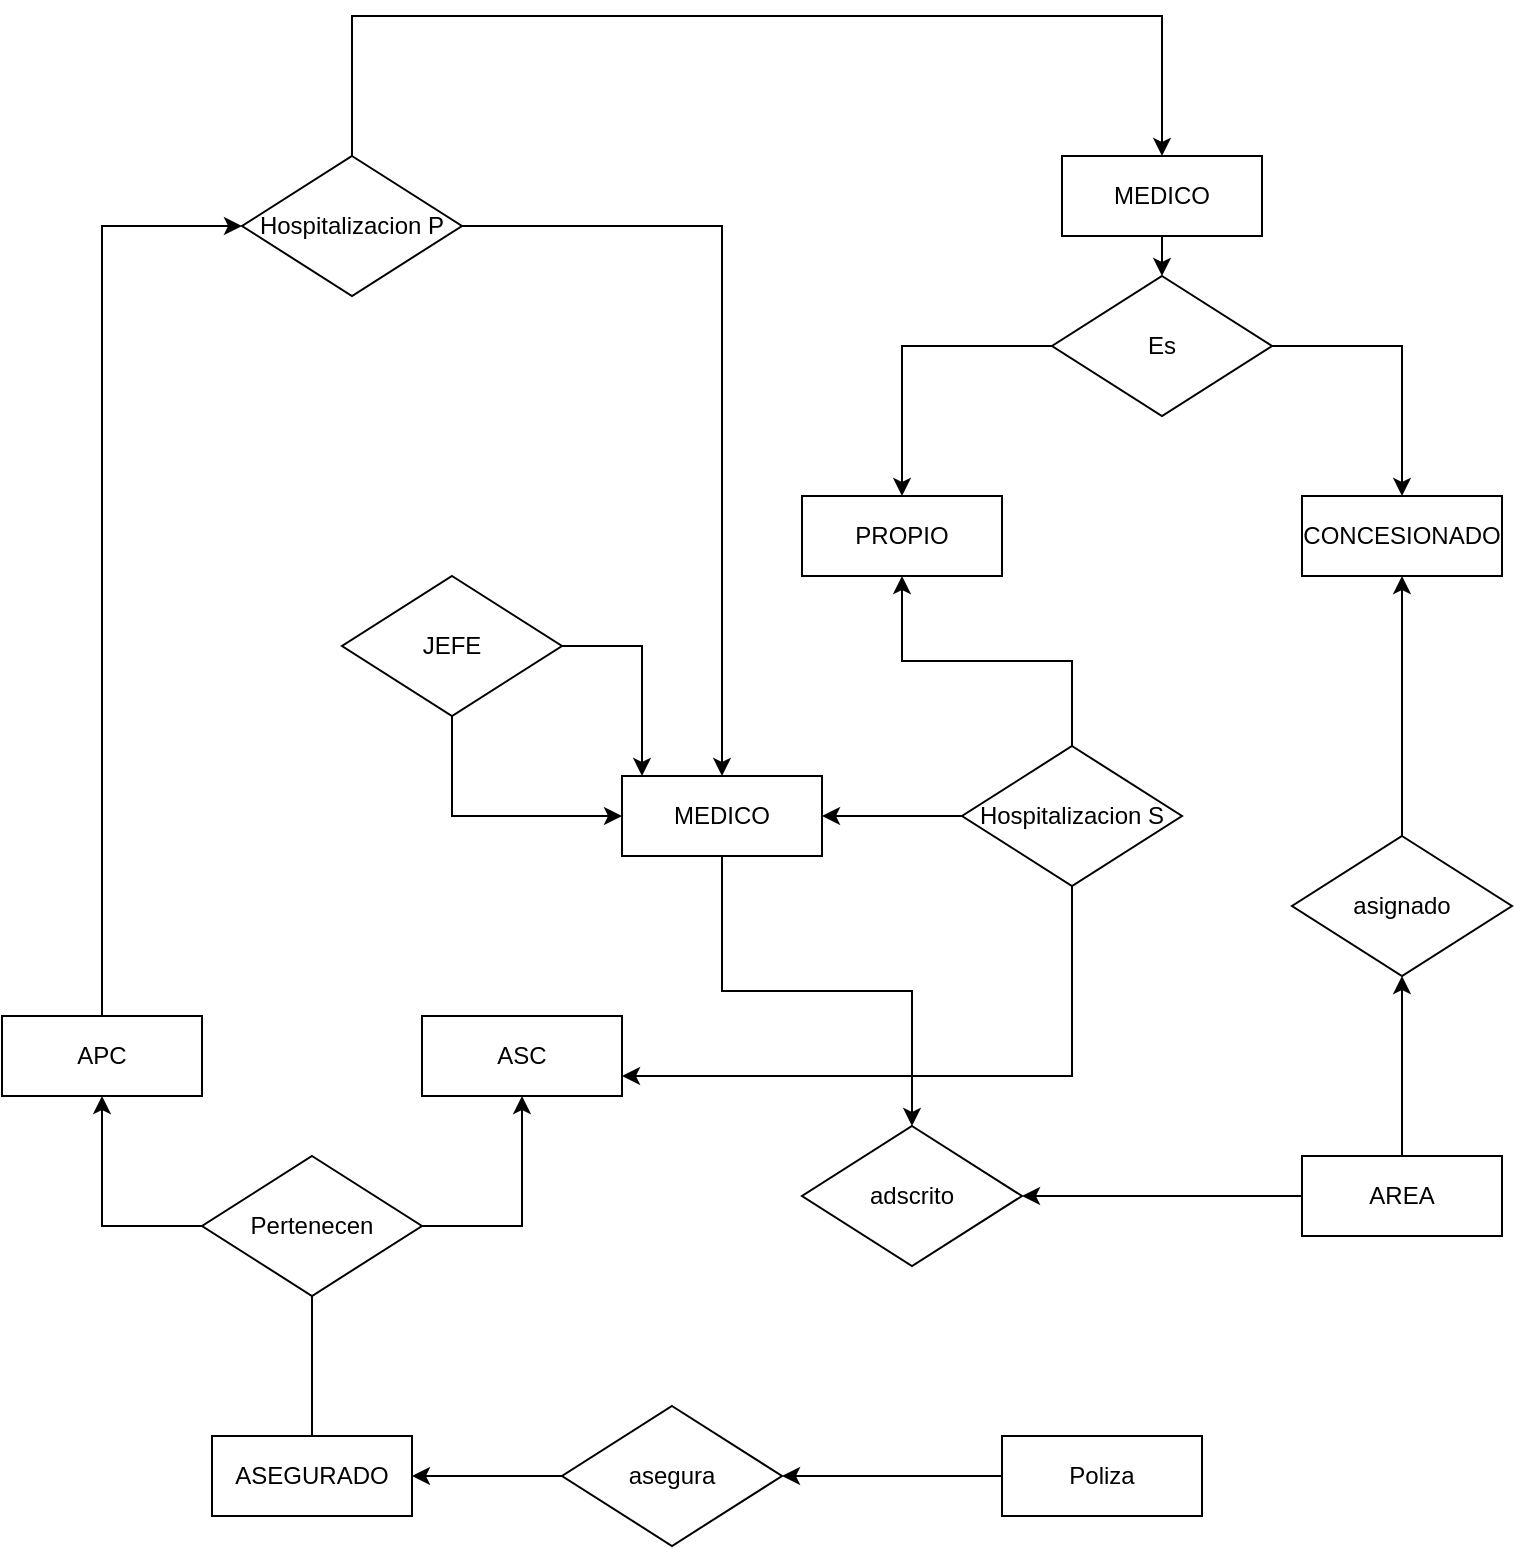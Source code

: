 <mxfile version="21.1.7" type="github">
  <diagram name="Página-1" id="NV6BH5sB5BCvQYJYY9mn">
    <mxGraphModel dx="1922" dy="834" grid="1" gridSize="10" guides="1" tooltips="1" connect="1" arrows="1" fold="1" page="1" pageScale="1" pageWidth="827" pageHeight="1169" math="0" shadow="0">
      <root>
        <mxCell id="0" />
        <mxCell id="1" parent="0" />
        <mxCell id="xkJ9vEOYdQlnlvjynkOk-22" style="edgeStyle=orthogonalEdgeStyle;rounded=0;orthogonalLoop=1;jettySize=auto;html=1;entryX=0.5;entryY=0;entryDx=0;entryDy=0;" parent="1" edge="1">
          <mxGeometry relative="1" as="geometry">
            <mxPoint x="200" y="680" as="sourcePoint" />
          </mxGeometry>
        </mxCell>
        <mxCell id="XIX-rQw25_QY8EkjfiNF-36" style="edgeStyle=orthogonalEdgeStyle;rounded=0;orthogonalLoop=1;jettySize=auto;html=1;entryX=1;entryY=0.5;entryDx=0;entryDy=0;" edge="1" parent="1" source="XIX-rQw25_QY8EkjfiNF-1" target="XIX-rQw25_QY8EkjfiNF-2">
          <mxGeometry relative="1" as="geometry">
            <mxPoint x="530" y="820" as="targetPoint" />
          </mxGeometry>
        </mxCell>
        <mxCell id="XIX-rQw25_QY8EkjfiNF-1" value="Poliza" style="rounded=0;whiteSpace=wrap;html=1;" vertex="1" parent="1">
          <mxGeometry x="600" y="800" width="100" height="40" as="geometry" />
        </mxCell>
        <mxCell id="XIX-rQw25_QY8EkjfiNF-37" style="edgeStyle=orthogonalEdgeStyle;rounded=0;orthogonalLoop=1;jettySize=auto;html=1;entryX=1;entryY=0.5;entryDx=0;entryDy=0;" edge="1" parent="1" source="XIX-rQw25_QY8EkjfiNF-2" target="XIX-rQw25_QY8EkjfiNF-3">
          <mxGeometry relative="1" as="geometry" />
        </mxCell>
        <mxCell id="XIX-rQw25_QY8EkjfiNF-2" value="asegura" style="rhombus;whiteSpace=wrap;html=1;" vertex="1" parent="1">
          <mxGeometry x="380" y="785" width="110" height="70" as="geometry" />
        </mxCell>
        <mxCell id="XIX-rQw25_QY8EkjfiNF-3" value="ASEGURADO" style="rounded=0;whiteSpace=wrap;html=1;" vertex="1" parent="1">
          <mxGeometry x="205" y="800" width="100" height="40" as="geometry" />
        </mxCell>
        <mxCell id="XIX-rQw25_QY8EkjfiNF-9" style="edgeStyle=orthogonalEdgeStyle;rounded=0;orthogonalLoop=1;jettySize=auto;html=1;exitX=1;exitY=0.5;exitDx=0;exitDy=0;entryX=0.5;entryY=1;entryDx=0;entryDy=0;" edge="1" parent="1" source="XIX-rQw25_QY8EkjfiNF-4" target="XIX-rQw25_QY8EkjfiNF-7">
          <mxGeometry relative="1" as="geometry" />
        </mxCell>
        <mxCell id="XIX-rQw25_QY8EkjfiNF-10" style="edgeStyle=orthogonalEdgeStyle;rounded=0;orthogonalLoop=1;jettySize=auto;html=1;exitX=0;exitY=0.5;exitDx=0;exitDy=0;entryX=0.5;entryY=1;entryDx=0;entryDy=0;" edge="1" parent="1" source="XIX-rQw25_QY8EkjfiNF-4" target="XIX-rQw25_QY8EkjfiNF-8">
          <mxGeometry relative="1" as="geometry" />
        </mxCell>
        <mxCell id="XIX-rQw25_QY8EkjfiNF-4" value="Pertenecen" style="rhombus;whiteSpace=wrap;html=1;" vertex="1" parent="1">
          <mxGeometry x="200" y="660" width="110" height="70" as="geometry" />
        </mxCell>
        <mxCell id="XIX-rQw25_QY8EkjfiNF-5" value="" style="endArrow=none;html=1;rounded=0;exitX=0.5;exitY=0;exitDx=0;exitDy=0;entryX=0.5;entryY=1;entryDx=0;entryDy=0;" edge="1" parent="1" source="XIX-rQw25_QY8EkjfiNF-3" target="XIX-rQw25_QY8EkjfiNF-4">
          <mxGeometry width="50" height="50" relative="1" as="geometry">
            <mxPoint x="405" y="780" as="sourcePoint" />
            <mxPoint x="455" y="730" as="targetPoint" />
          </mxGeometry>
        </mxCell>
        <mxCell id="XIX-rQw25_QY8EkjfiNF-7" value="ASC" style="rounded=0;whiteSpace=wrap;html=1;" vertex="1" parent="1">
          <mxGeometry x="310" y="590" width="100" height="40" as="geometry" />
        </mxCell>
        <mxCell id="XIX-rQw25_QY8EkjfiNF-22" style="edgeStyle=orthogonalEdgeStyle;rounded=0;orthogonalLoop=1;jettySize=auto;html=1;entryX=0;entryY=0.5;entryDx=0;entryDy=0;" edge="1" parent="1" source="XIX-rQw25_QY8EkjfiNF-8" target="XIX-rQw25_QY8EkjfiNF-20">
          <mxGeometry relative="1" as="geometry">
            <Array as="points">
              <mxPoint x="150" y="195" />
            </Array>
          </mxGeometry>
        </mxCell>
        <mxCell id="XIX-rQw25_QY8EkjfiNF-8" value="APC" style="rounded=0;whiteSpace=wrap;html=1;" vertex="1" parent="1">
          <mxGeometry x="100" y="590" width="100" height="40" as="geometry" />
        </mxCell>
        <mxCell id="XIX-rQw25_QY8EkjfiNF-40" style="edgeStyle=orthogonalEdgeStyle;rounded=0;orthogonalLoop=1;jettySize=auto;html=1;exitX=0.5;exitY=1;exitDx=0;exitDy=0;" edge="1" parent="1" source="XIX-rQw25_QY8EkjfiNF-11" target="XIX-rQw25_QY8EkjfiNF-39">
          <mxGeometry relative="1" as="geometry" />
        </mxCell>
        <mxCell id="XIX-rQw25_QY8EkjfiNF-11" value="MEDICO" style="rounded=0;whiteSpace=wrap;html=1;" vertex="1" parent="1">
          <mxGeometry x="410" y="470" width="100" height="40" as="geometry" />
        </mxCell>
        <mxCell id="XIX-rQw25_QY8EkjfiNF-13" style="edgeStyle=orthogonalEdgeStyle;rounded=0;orthogonalLoop=1;jettySize=auto;html=1;entryX=1;entryY=0.75;entryDx=0;entryDy=0;exitX=0.5;exitY=1;exitDx=0;exitDy=0;" edge="1" parent="1" source="XIX-rQw25_QY8EkjfiNF-12" target="XIX-rQw25_QY8EkjfiNF-7">
          <mxGeometry relative="1" as="geometry">
            <mxPoint x="640" y="530" as="sourcePoint" />
            <Array as="points">
              <mxPoint x="635" y="620" />
            </Array>
          </mxGeometry>
        </mxCell>
        <mxCell id="XIX-rQw25_QY8EkjfiNF-14" style="edgeStyle=orthogonalEdgeStyle;rounded=0;orthogonalLoop=1;jettySize=auto;html=1;exitX=0;exitY=0.5;exitDx=0;exitDy=0;entryX=1;entryY=0.5;entryDx=0;entryDy=0;" edge="1" parent="1" source="XIX-rQw25_QY8EkjfiNF-12" target="XIX-rQw25_QY8EkjfiNF-11">
          <mxGeometry relative="1" as="geometry" />
        </mxCell>
        <mxCell id="XIX-rQw25_QY8EkjfiNF-26" style="edgeStyle=orthogonalEdgeStyle;rounded=0;orthogonalLoop=1;jettySize=auto;html=1;exitX=0.5;exitY=0;exitDx=0;exitDy=0;entryX=0.5;entryY=1;entryDx=0;entryDy=0;" edge="1" parent="1" source="XIX-rQw25_QY8EkjfiNF-12" target="XIX-rQw25_QY8EkjfiNF-18">
          <mxGeometry relative="1" as="geometry" />
        </mxCell>
        <mxCell id="XIX-rQw25_QY8EkjfiNF-12" value="Hospitalizacion S" style="rhombus;whiteSpace=wrap;html=1;" vertex="1" parent="1">
          <mxGeometry x="580" y="455" width="110" height="70" as="geometry" />
        </mxCell>
        <mxCell id="XIX-rQw25_QY8EkjfiNF-16" style="edgeStyle=orthogonalEdgeStyle;rounded=0;orthogonalLoop=1;jettySize=auto;html=1;" edge="1" parent="1" source="XIX-rQw25_QY8EkjfiNF-15">
          <mxGeometry relative="1" as="geometry">
            <mxPoint x="420" y="470" as="targetPoint" />
            <Array as="points">
              <mxPoint x="420" y="405" />
              <mxPoint x="420" y="470" />
            </Array>
          </mxGeometry>
        </mxCell>
        <mxCell id="XIX-rQw25_QY8EkjfiNF-17" style="edgeStyle=orthogonalEdgeStyle;rounded=0;orthogonalLoop=1;jettySize=auto;html=1;exitX=0.5;exitY=1;exitDx=0;exitDy=0;entryX=0;entryY=0.5;entryDx=0;entryDy=0;" edge="1" parent="1" source="XIX-rQw25_QY8EkjfiNF-15" target="XIX-rQw25_QY8EkjfiNF-11">
          <mxGeometry relative="1" as="geometry" />
        </mxCell>
        <mxCell id="XIX-rQw25_QY8EkjfiNF-15" value="JEFE" style="rhombus;whiteSpace=wrap;html=1;" vertex="1" parent="1">
          <mxGeometry x="270" y="370" width="110" height="70" as="geometry" />
        </mxCell>
        <mxCell id="XIX-rQw25_QY8EkjfiNF-18" value="PROPIO" style="rounded=0;whiteSpace=wrap;html=1;" vertex="1" parent="1">
          <mxGeometry x="500" y="330" width="100" height="40" as="geometry" />
        </mxCell>
        <mxCell id="XIX-rQw25_QY8EkjfiNF-28" style="edgeStyle=orthogonalEdgeStyle;rounded=0;orthogonalLoop=1;jettySize=auto;html=1;entryX=0.5;entryY=0;entryDx=0;entryDy=0;" edge="1" parent="1" source="XIX-rQw25_QY8EkjfiNF-20" target="XIX-rQw25_QY8EkjfiNF-27">
          <mxGeometry relative="1" as="geometry">
            <mxPoint x="685" y="130" as="targetPoint" />
            <Array as="points">
              <mxPoint x="275" y="90" />
              <mxPoint x="680" y="90" />
            </Array>
          </mxGeometry>
        </mxCell>
        <mxCell id="XIX-rQw25_QY8EkjfiNF-32" style="edgeStyle=orthogonalEdgeStyle;rounded=0;orthogonalLoop=1;jettySize=auto;html=1;entryX=0.5;entryY=0;entryDx=0;entryDy=0;" edge="1" parent="1" source="XIX-rQw25_QY8EkjfiNF-20" target="XIX-rQw25_QY8EkjfiNF-11">
          <mxGeometry relative="1" as="geometry" />
        </mxCell>
        <mxCell id="XIX-rQw25_QY8EkjfiNF-20" value="Hospitalizacion P" style="rhombus;whiteSpace=wrap;html=1;" vertex="1" parent="1">
          <mxGeometry x="220" y="160" width="110" height="70" as="geometry" />
        </mxCell>
        <mxCell id="XIX-rQw25_QY8EkjfiNF-23" value="CONCESIONADO" style="rounded=0;whiteSpace=wrap;html=1;" vertex="1" parent="1">
          <mxGeometry x="750" y="330" width="100" height="40" as="geometry" />
        </mxCell>
        <mxCell id="XIX-rQw25_QY8EkjfiNF-25" style="edgeStyle=orthogonalEdgeStyle;rounded=0;orthogonalLoop=1;jettySize=auto;html=1;entryX=0.5;entryY=1;entryDx=0;entryDy=0;" edge="1" parent="1" source="XIX-rQw25_QY8EkjfiNF-24" target="XIX-rQw25_QY8EkjfiNF-23">
          <mxGeometry relative="1" as="geometry">
            <mxPoint x="800" y="380" as="targetPoint" />
          </mxGeometry>
        </mxCell>
        <mxCell id="XIX-rQw25_QY8EkjfiNF-24" value="asignado" style="rhombus;whiteSpace=wrap;html=1;" vertex="1" parent="1">
          <mxGeometry x="745" y="500" width="110" height="70" as="geometry" />
        </mxCell>
        <mxCell id="XIX-rQw25_QY8EkjfiNF-43" style="edgeStyle=orthogonalEdgeStyle;rounded=0;orthogonalLoop=1;jettySize=auto;html=1;exitX=0.5;exitY=1;exitDx=0;exitDy=0;entryX=0.5;entryY=0;entryDx=0;entryDy=0;" edge="1" parent="1" source="XIX-rQw25_QY8EkjfiNF-27" target="XIX-rQw25_QY8EkjfiNF-29">
          <mxGeometry relative="1" as="geometry" />
        </mxCell>
        <mxCell id="XIX-rQw25_QY8EkjfiNF-27" value="MEDICO" style="rounded=0;whiteSpace=wrap;html=1;" vertex="1" parent="1">
          <mxGeometry x="630" y="160" width="100" height="40" as="geometry" />
        </mxCell>
        <mxCell id="XIX-rQw25_QY8EkjfiNF-30" style="edgeStyle=orthogonalEdgeStyle;rounded=0;orthogonalLoop=1;jettySize=auto;html=1;entryX=0.5;entryY=0;entryDx=0;entryDy=0;" edge="1" parent="1" source="XIX-rQw25_QY8EkjfiNF-29" target="XIX-rQw25_QY8EkjfiNF-23">
          <mxGeometry relative="1" as="geometry" />
        </mxCell>
        <mxCell id="XIX-rQw25_QY8EkjfiNF-31" style="edgeStyle=orthogonalEdgeStyle;rounded=0;orthogonalLoop=1;jettySize=auto;html=1;exitX=0;exitY=0.5;exitDx=0;exitDy=0;entryX=0.5;entryY=0;entryDx=0;entryDy=0;" edge="1" parent="1" source="XIX-rQw25_QY8EkjfiNF-29" target="XIX-rQw25_QY8EkjfiNF-18">
          <mxGeometry relative="1" as="geometry" />
        </mxCell>
        <mxCell id="XIX-rQw25_QY8EkjfiNF-29" value="Es" style="rhombus;whiteSpace=wrap;html=1;" vertex="1" parent="1">
          <mxGeometry x="625" y="220" width="110" height="70" as="geometry" />
        </mxCell>
        <mxCell id="XIX-rQw25_QY8EkjfiNF-41" style="edgeStyle=orthogonalEdgeStyle;rounded=0;orthogonalLoop=1;jettySize=auto;html=1;entryX=1;entryY=0.5;entryDx=0;entryDy=0;" edge="1" parent="1" source="XIX-rQw25_QY8EkjfiNF-38" target="XIX-rQw25_QY8EkjfiNF-39">
          <mxGeometry relative="1" as="geometry" />
        </mxCell>
        <mxCell id="XIX-rQw25_QY8EkjfiNF-42" style="edgeStyle=orthogonalEdgeStyle;rounded=0;orthogonalLoop=1;jettySize=auto;html=1;entryX=0.5;entryY=1;entryDx=0;entryDy=0;" edge="1" parent="1" source="XIX-rQw25_QY8EkjfiNF-38" target="XIX-rQw25_QY8EkjfiNF-24">
          <mxGeometry relative="1" as="geometry" />
        </mxCell>
        <mxCell id="XIX-rQw25_QY8EkjfiNF-38" value="AREA" style="rounded=0;whiteSpace=wrap;html=1;" vertex="1" parent="1">
          <mxGeometry x="750" y="660" width="100" height="40" as="geometry" />
        </mxCell>
        <mxCell id="XIX-rQw25_QY8EkjfiNF-39" value="adscrito" style="rhombus;whiteSpace=wrap;html=1;" vertex="1" parent="1">
          <mxGeometry x="500" y="645" width="110" height="70" as="geometry" />
        </mxCell>
      </root>
    </mxGraphModel>
  </diagram>
</mxfile>
